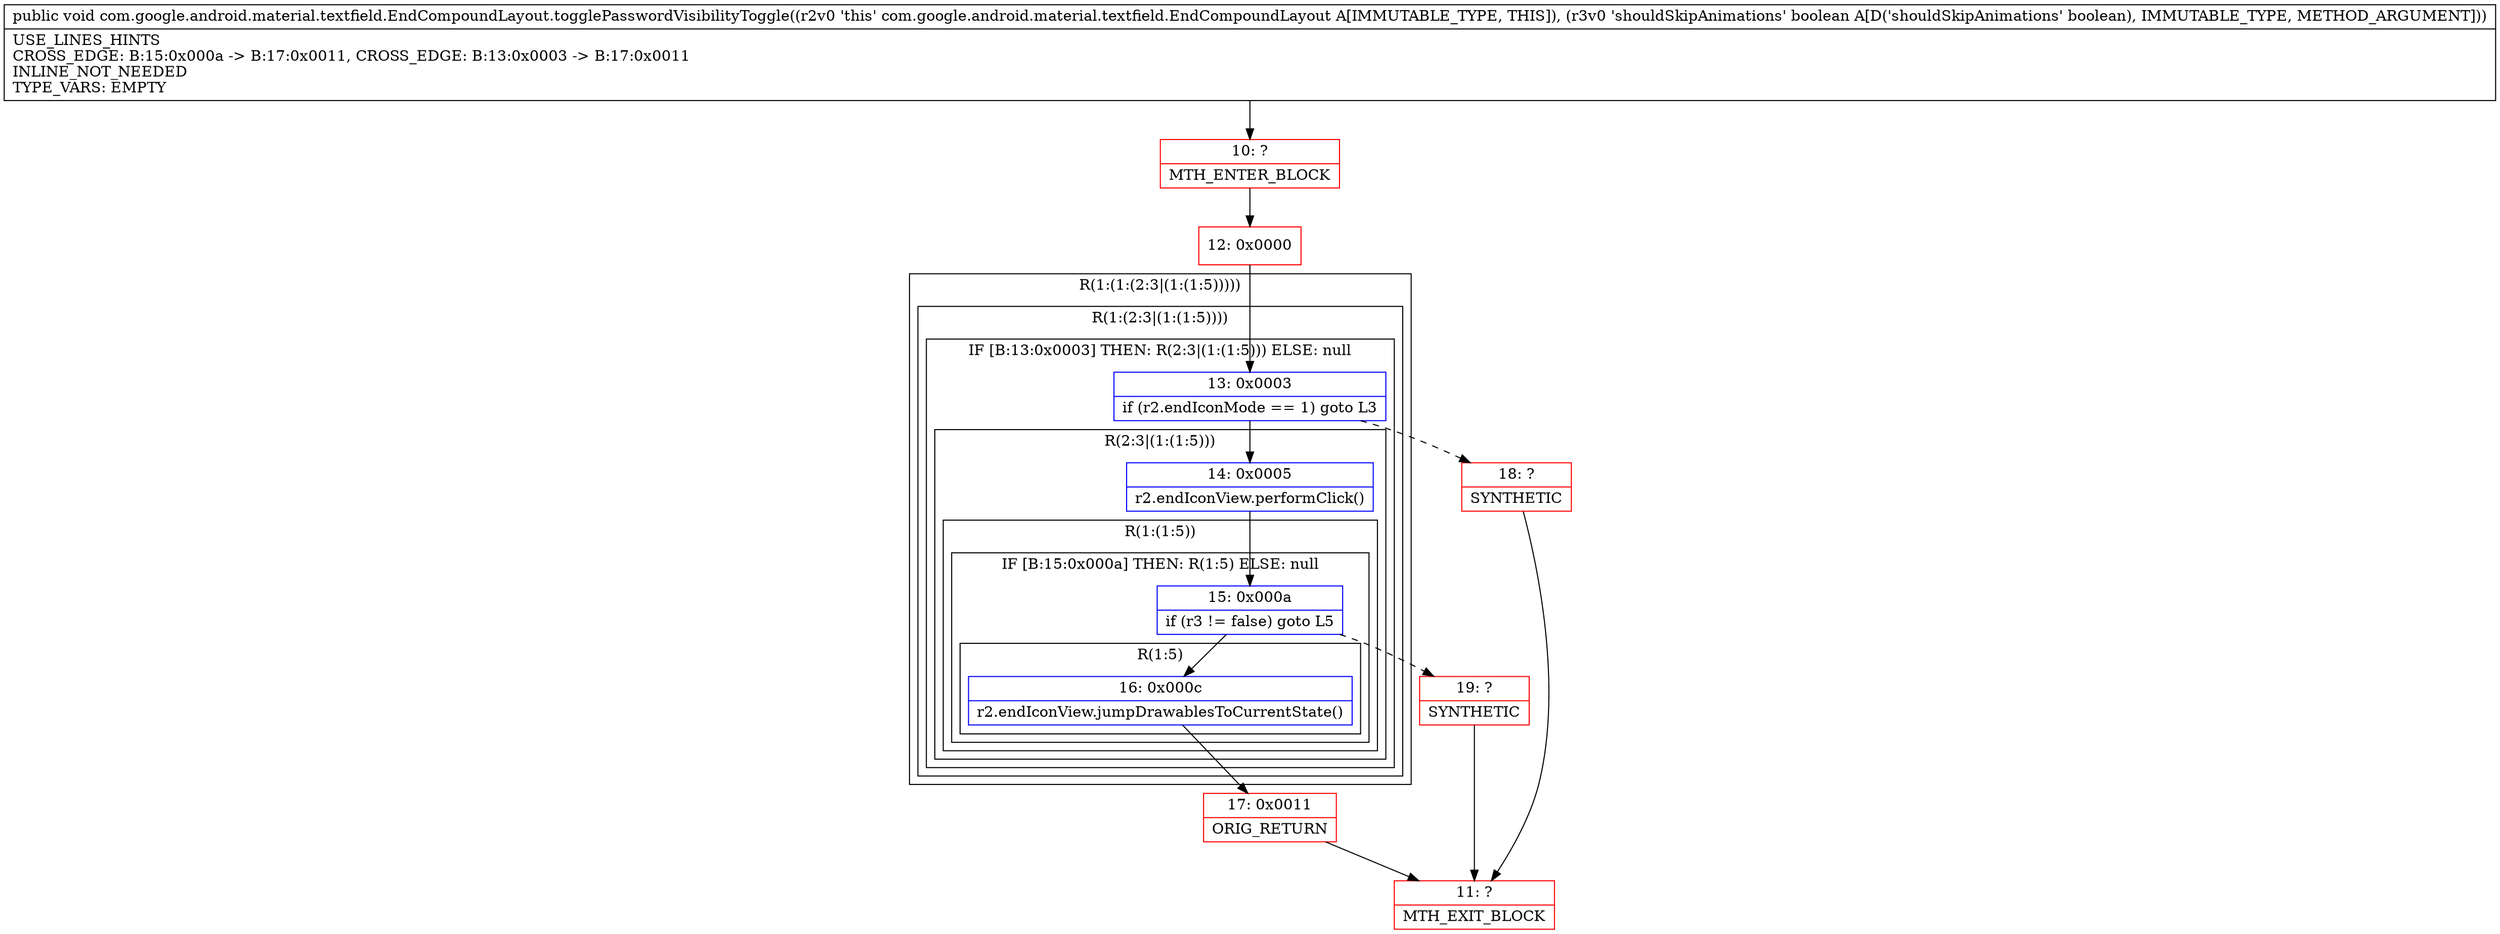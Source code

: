 digraph "CFG forcom.google.android.material.textfield.EndCompoundLayout.togglePasswordVisibilityToggle(Z)V" {
subgraph cluster_Region_412317138 {
label = "R(1:(1:(2:3|(1:(1:5)))))";
node [shape=record,color=blue];
subgraph cluster_Region_1009479474 {
label = "R(1:(2:3|(1:(1:5))))";
node [shape=record,color=blue];
subgraph cluster_IfRegion_125576617 {
label = "IF [B:13:0x0003] THEN: R(2:3|(1:(1:5))) ELSE: null";
node [shape=record,color=blue];
Node_13 [shape=record,label="{13\:\ 0x0003|if (r2.endIconMode == 1) goto L3\l}"];
subgraph cluster_Region_127685167 {
label = "R(2:3|(1:(1:5)))";
node [shape=record,color=blue];
Node_14 [shape=record,label="{14\:\ 0x0005|r2.endIconView.performClick()\l}"];
subgraph cluster_Region_77761259 {
label = "R(1:(1:5))";
node [shape=record,color=blue];
subgraph cluster_IfRegion_1670850482 {
label = "IF [B:15:0x000a] THEN: R(1:5) ELSE: null";
node [shape=record,color=blue];
Node_15 [shape=record,label="{15\:\ 0x000a|if (r3 != false) goto L5\l}"];
subgraph cluster_Region_94377732 {
label = "R(1:5)";
node [shape=record,color=blue];
Node_16 [shape=record,label="{16\:\ 0x000c|r2.endIconView.jumpDrawablesToCurrentState()\l}"];
}
}
}
}
}
}
}
Node_10 [shape=record,color=red,label="{10\:\ ?|MTH_ENTER_BLOCK\l}"];
Node_12 [shape=record,color=red,label="{12\:\ 0x0000}"];
Node_17 [shape=record,color=red,label="{17\:\ 0x0011|ORIG_RETURN\l}"];
Node_11 [shape=record,color=red,label="{11\:\ ?|MTH_EXIT_BLOCK\l}"];
Node_19 [shape=record,color=red,label="{19\:\ ?|SYNTHETIC\l}"];
Node_18 [shape=record,color=red,label="{18\:\ ?|SYNTHETIC\l}"];
MethodNode[shape=record,label="{public void com.google.android.material.textfield.EndCompoundLayout.togglePasswordVisibilityToggle((r2v0 'this' com.google.android.material.textfield.EndCompoundLayout A[IMMUTABLE_TYPE, THIS]), (r3v0 'shouldSkipAnimations' boolean A[D('shouldSkipAnimations' boolean), IMMUTABLE_TYPE, METHOD_ARGUMENT]))  | USE_LINES_HINTS\lCROSS_EDGE: B:15:0x000a \-\> B:17:0x0011, CROSS_EDGE: B:13:0x0003 \-\> B:17:0x0011\lINLINE_NOT_NEEDED\lTYPE_VARS: EMPTY\l}"];
MethodNode -> Node_10;Node_13 -> Node_14;
Node_13 -> Node_18[style=dashed];
Node_14 -> Node_15;
Node_15 -> Node_16;
Node_15 -> Node_19[style=dashed];
Node_16 -> Node_17;
Node_10 -> Node_12;
Node_12 -> Node_13;
Node_17 -> Node_11;
Node_19 -> Node_11;
Node_18 -> Node_11;
}

